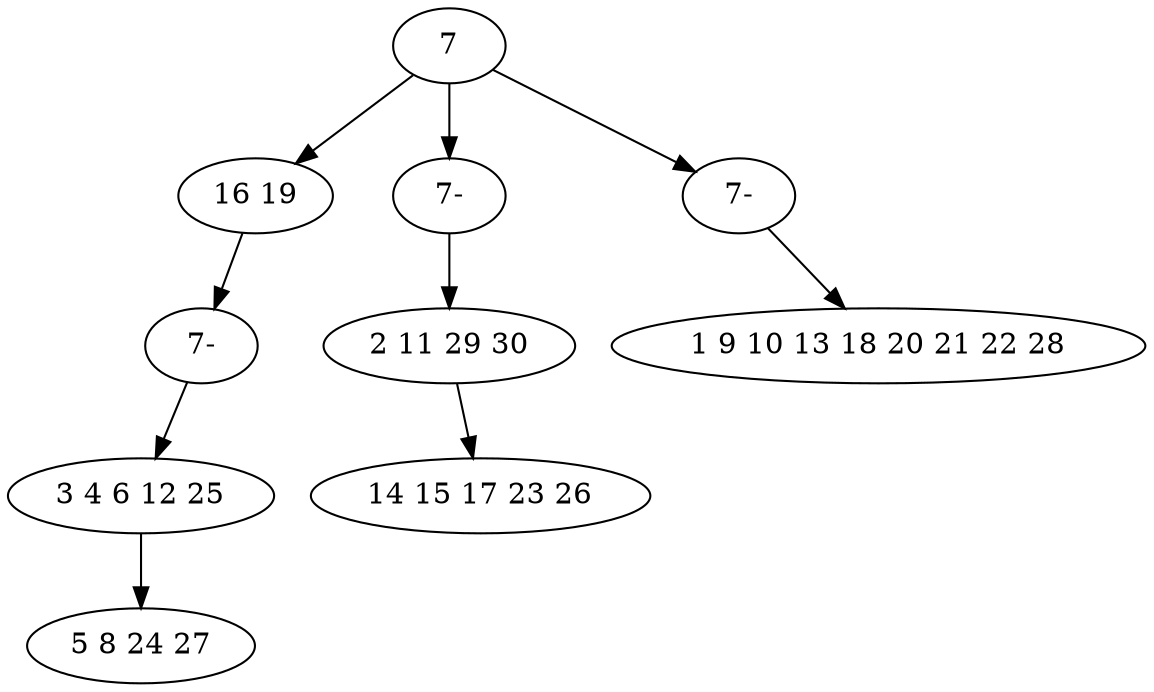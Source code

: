 digraph true_tree {
	"0" -> "1"
	"1" -> "7"
	"0" -> "8"
	"3" -> "4"
	"2" -> "5"
	"0" -> "9"
	"7" -> "2"
	"8" -> "3"
	"9" -> "6"
	"0" [label="7"];
	"1" [label="16 19"];
	"2" [label="3 4 6 12 25"];
	"3" [label="2 11 29 30"];
	"4" [label="14 15 17 23 26"];
	"5" [label="5 8 24 27"];
	"6" [label="1 9 10 13 18 20 21 22 28"];
	"7" [label="7-"];
	"8" [label="7-"];
	"9" [label="7-"];
}

